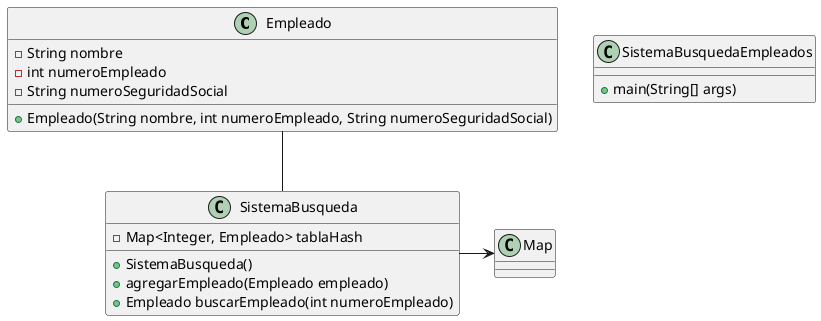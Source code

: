 @startuml

class Empleado {
    - String nombre
    - int numeroEmpleado
    - String numeroSeguridadSocial

    + Empleado(String nombre, int numeroEmpleado, String numeroSeguridadSocial)
}

class SistemaBusqueda {
    - Map<Integer, Empleado> tablaHash

    + SistemaBusqueda()
    + agregarEmpleado(Empleado empleado)
    + Empleado buscarEmpleado(int numeroEmpleado)
}

class SistemaBusquedaEmpleados {
    + main(String[] args)
}

Empleado -- SistemaBusqueda
SistemaBusqueda -> Map

@enduml

@startuml
participant Usuario as U
participant SistemaBusquedaEmpleados as SBE
participant SistemaBusqueda as SB
participant Empleado as E

U -> SBE: ingresar nombre, número de empleado y número de seguridad social
SBE -> SB: agregarEmpleado(E)
SB -> Map: put(clave, E)

U -> SBE: ingresar número de empleado para buscar
SBE -> SB: buscarEmpleado(numeroEmpleado)
SB -> Map: get(numeroEmpleado)
Map --> SB: Empleado
SB --> SBE: empleadoEncontrado
SBE -> U: mostrar empleadoEncontrado

@enduml